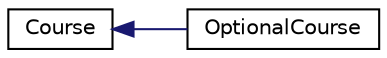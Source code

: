 digraph "Graphical Class Hierarchy"
{
  edge [fontname="Helvetica",fontsize="10",labelfontname="Helvetica",labelfontsize="10"];
  node [fontname="Helvetica",fontsize="10",shape=record];
  rankdir="LR";
  Node0 [label="Course",height=0.2,width=0.4,color="black", fillcolor="white", style="filled",URL="$class_course.html"];
  Node0 -> Node1 [dir="back",color="midnightblue",fontsize="10",style="solid",fontname="Helvetica"];
  Node1 [label="OptionalCourse",height=0.2,width=0.4,color="black", fillcolor="white", style="filled",URL="$class_optional_course.html"];
}
